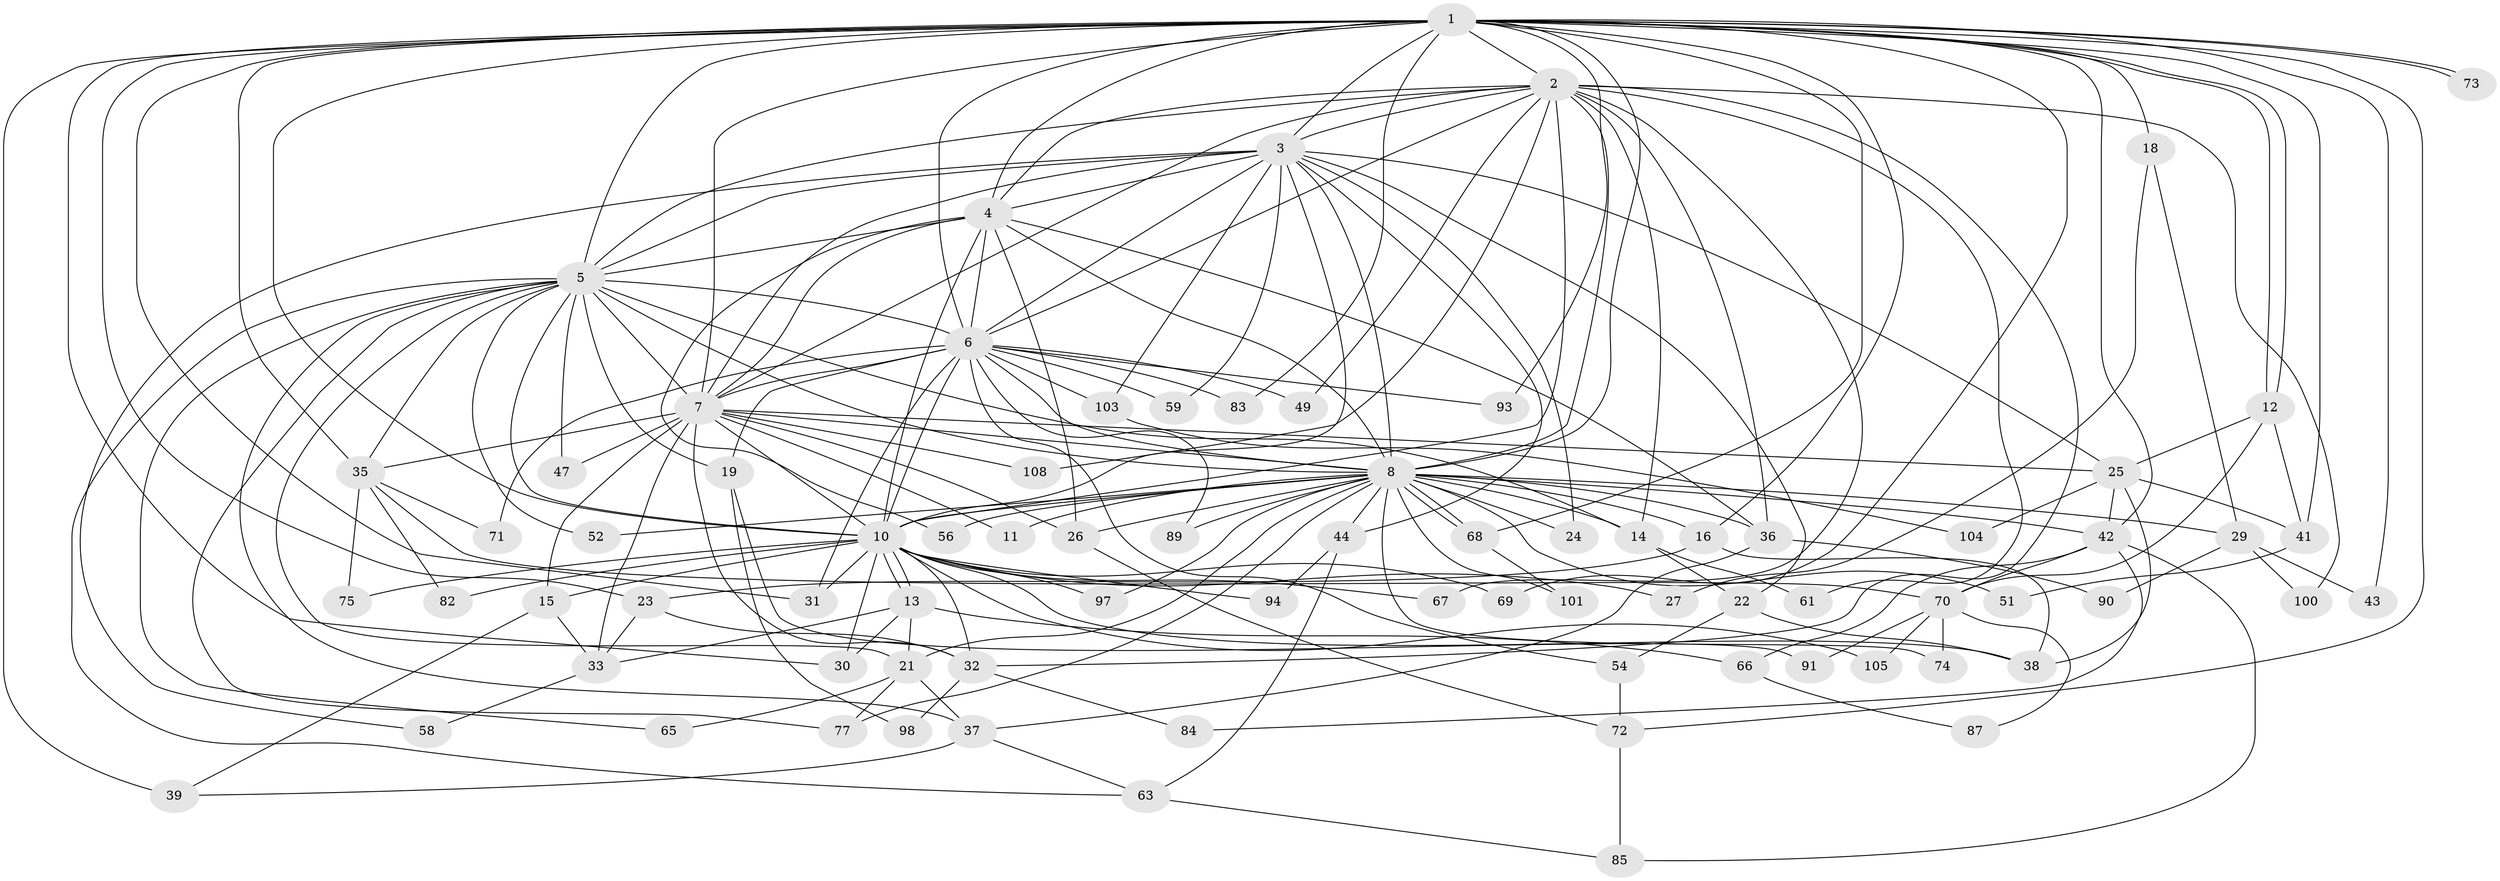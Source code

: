 // Generated by graph-tools (version 1.1) at 2025/23/03/03/25 07:23:46]
// undirected, 78 vertices, 197 edges
graph export_dot {
graph [start="1"]
  node [color=gray90,style=filled];
  1 [super="+9"];
  2 [super="+95"];
  3;
  4 [super="+57"];
  5 [super="+17"];
  6 [super="+48"];
  7;
  8 [super="+34"];
  10 [super="+20"];
  11;
  12 [super="+60"];
  13 [super="+107"];
  14 [super="+96"];
  15;
  16;
  18;
  19;
  21 [super="+45"];
  22 [super="+102"];
  23 [super="+99"];
  24;
  25;
  26 [super="+28"];
  27;
  29 [super="+62"];
  30 [super="+40"];
  31;
  32 [super="+64"];
  33 [super="+46"];
  35 [super="+50"];
  36 [super="+76"];
  37 [super="+55"];
  38 [super="+53"];
  39;
  41 [super="+78"];
  42 [super="+88"];
  43;
  44 [super="+79"];
  47;
  49;
  51;
  52;
  54;
  56;
  58;
  59;
  61;
  63;
  65;
  66;
  67;
  68 [super="+92"];
  69;
  70 [super="+80"];
  71;
  72 [super="+86"];
  73;
  74;
  75;
  77 [super="+81"];
  82;
  83;
  84;
  85 [super="+106"];
  87;
  89;
  90;
  91;
  93;
  94;
  97;
  98;
  100;
  101;
  103;
  104;
  105;
  108;
  1 -- 2 [weight=2];
  1 -- 3 [weight=2];
  1 -- 4 [weight=3];
  1 -- 5 [weight=2];
  1 -- 6 [weight=2];
  1 -- 7 [weight=2];
  1 -- 8 [weight=2];
  1 -- 10 [weight=2];
  1 -- 12;
  1 -- 12;
  1 -- 16;
  1 -- 18 [weight=2];
  1 -- 23;
  1 -- 31;
  1 -- 41;
  1 -- 43 [weight=2];
  1 -- 69;
  1 -- 73;
  1 -- 73;
  1 -- 83;
  1 -- 35;
  1 -- 39;
  1 -- 72;
  1 -- 93;
  1 -- 30;
  1 -- 42;
  1 -- 68;
  2 -- 3;
  2 -- 4;
  2 -- 5;
  2 -- 6;
  2 -- 7;
  2 -- 8;
  2 -- 10;
  2 -- 14;
  2 -- 32 [weight=2];
  2 -- 49;
  2 -- 61;
  2 -- 67;
  2 -- 100;
  2 -- 108;
  2 -- 36;
  3 -- 4;
  3 -- 5;
  3 -- 6;
  3 -- 7;
  3 -- 8;
  3 -- 10;
  3 -- 22;
  3 -- 24;
  3 -- 25;
  3 -- 44;
  3 -- 58;
  3 -- 59;
  3 -- 103;
  4 -- 5;
  4 -- 6;
  4 -- 7;
  4 -- 8;
  4 -- 10 [weight=2];
  4 -- 26;
  4 -- 36;
  4 -- 56;
  5 -- 6;
  5 -- 7;
  5 -- 8;
  5 -- 10;
  5 -- 19;
  5 -- 21;
  5 -- 37;
  5 -- 47;
  5 -- 52;
  5 -- 63;
  5 -- 77;
  5 -- 65;
  5 -- 14;
  5 -- 35;
  6 -- 7;
  6 -- 8;
  6 -- 10;
  6 -- 19;
  6 -- 49;
  6 -- 54;
  6 -- 59;
  6 -- 71;
  6 -- 83;
  6 -- 89;
  6 -- 93;
  6 -- 103;
  6 -- 31;
  7 -- 8;
  7 -- 10;
  7 -- 11;
  7 -- 15;
  7 -- 25;
  7 -- 26;
  7 -- 32;
  7 -- 35;
  7 -- 47;
  7 -- 108;
  7 -- 33;
  8 -- 10;
  8 -- 11;
  8 -- 14;
  8 -- 16;
  8 -- 24;
  8 -- 29;
  8 -- 36;
  8 -- 42;
  8 -- 44;
  8 -- 51;
  8 -- 52;
  8 -- 56;
  8 -- 68;
  8 -- 68;
  8 -- 74;
  8 -- 77;
  8 -- 89;
  8 -- 97;
  8 -- 101;
  8 -- 21;
  8 -- 26;
  10 -- 13;
  10 -- 13;
  10 -- 15;
  10 -- 27;
  10 -- 30;
  10 -- 31;
  10 -- 67;
  10 -- 82;
  10 -- 94;
  10 -- 97;
  10 -- 105;
  10 -- 75;
  10 -- 69;
  10 -- 38;
  10 -- 32;
  12 -- 25;
  12 -- 70;
  12 -- 41;
  13 -- 21;
  13 -- 30;
  13 -- 66;
  13 -- 33;
  14 -- 22;
  14 -- 61;
  15 -- 33;
  15 -- 39;
  16 -- 23;
  16 -- 38;
  18 -- 27;
  18 -- 29;
  19 -- 91;
  19 -- 98;
  21 -- 65;
  21 -- 77;
  21 -- 37;
  22 -- 54;
  22 -- 38;
  23 -- 33;
  23 -- 32;
  25 -- 38;
  25 -- 41;
  25 -- 42;
  25 -- 104;
  26 -- 72;
  29 -- 90;
  29 -- 100;
  29 -- 43;
  32 -- 98;
  32 -- 84;
  33 -- 58;
  35 -- 70;
  35 -- 75;
  35 -- 82;
  35 -- 71;
  36 -- 37;
  36 -- 90;
  37 -- 63;
  37 -- 39;
  41 -- 51;
  42 -- 66;
  42 -- 70;
  42 -- 84;
  42 -- 85;
  44 -- 94;
  44 -- 63;
  54 -- 72;
  63 -- 85;
  66 -- 87;
  68 -- 101;
  70 -- 74;
  70 -- 91;
  70 -- 105;
  70 -- 87;
  72 -- 85;
  103 -- 104;
}
